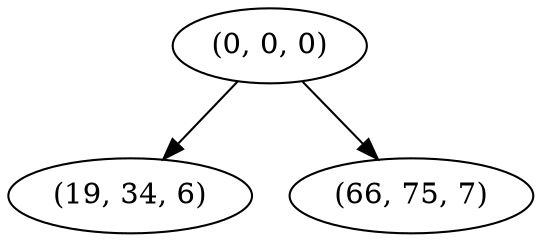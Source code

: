 digraph tree {
    "(0, 0, 0)";
    "(19, 34, 6)";
    "(66, 75, 7)";
    "(0, 0, 0)" -> "(19, 34, 6)";
    "(0, 0, 0)" -> "(66, 75, 7)";
}
